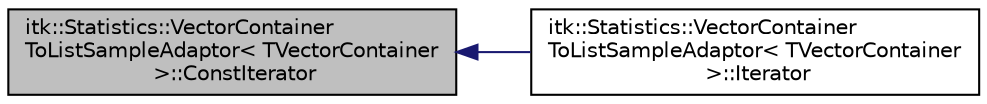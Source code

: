 digraph "itk::Statistics::VectorContainerToListSampleAdaptor&lt; TVectorContainer &gt;::ConstIterator"
{
 // LATEX_PDF_SIZE
  edge [fontname="Helvetica",fontsize="10",labelfontname="Helvetica",labelfontsize="10"];
  node [fontname="Helvetica",fontsize="10",shape=record];
  rankdir="LR";
  Node1 [label="itk::Statistics::VectorContainer\lToListSampleAdaptor\< TVectorContainer\l \>::ConstIterator",height=0.2,width=0.4,color="black", fillcolor="grey75", style="filled", fontcolor="black",tooltip=" "];
  Node1 -> Node2 [dir="back",color="midnightblue",fontsize="10",style="solid",fontname="Helvetica"];
  Node2 [label="itk::Statistics::VectorContainer\lToListSampleAdaptor\< TVectorContainer\l \>::Iterator",height=0.2,width=0.4,color="black", fillcolor="white", style="filled",URL="$classitk_1_1Statistics_1_1VectorContainerToListSampleAdaptor_1_1Iterator.html",tooltip=" "];
}
